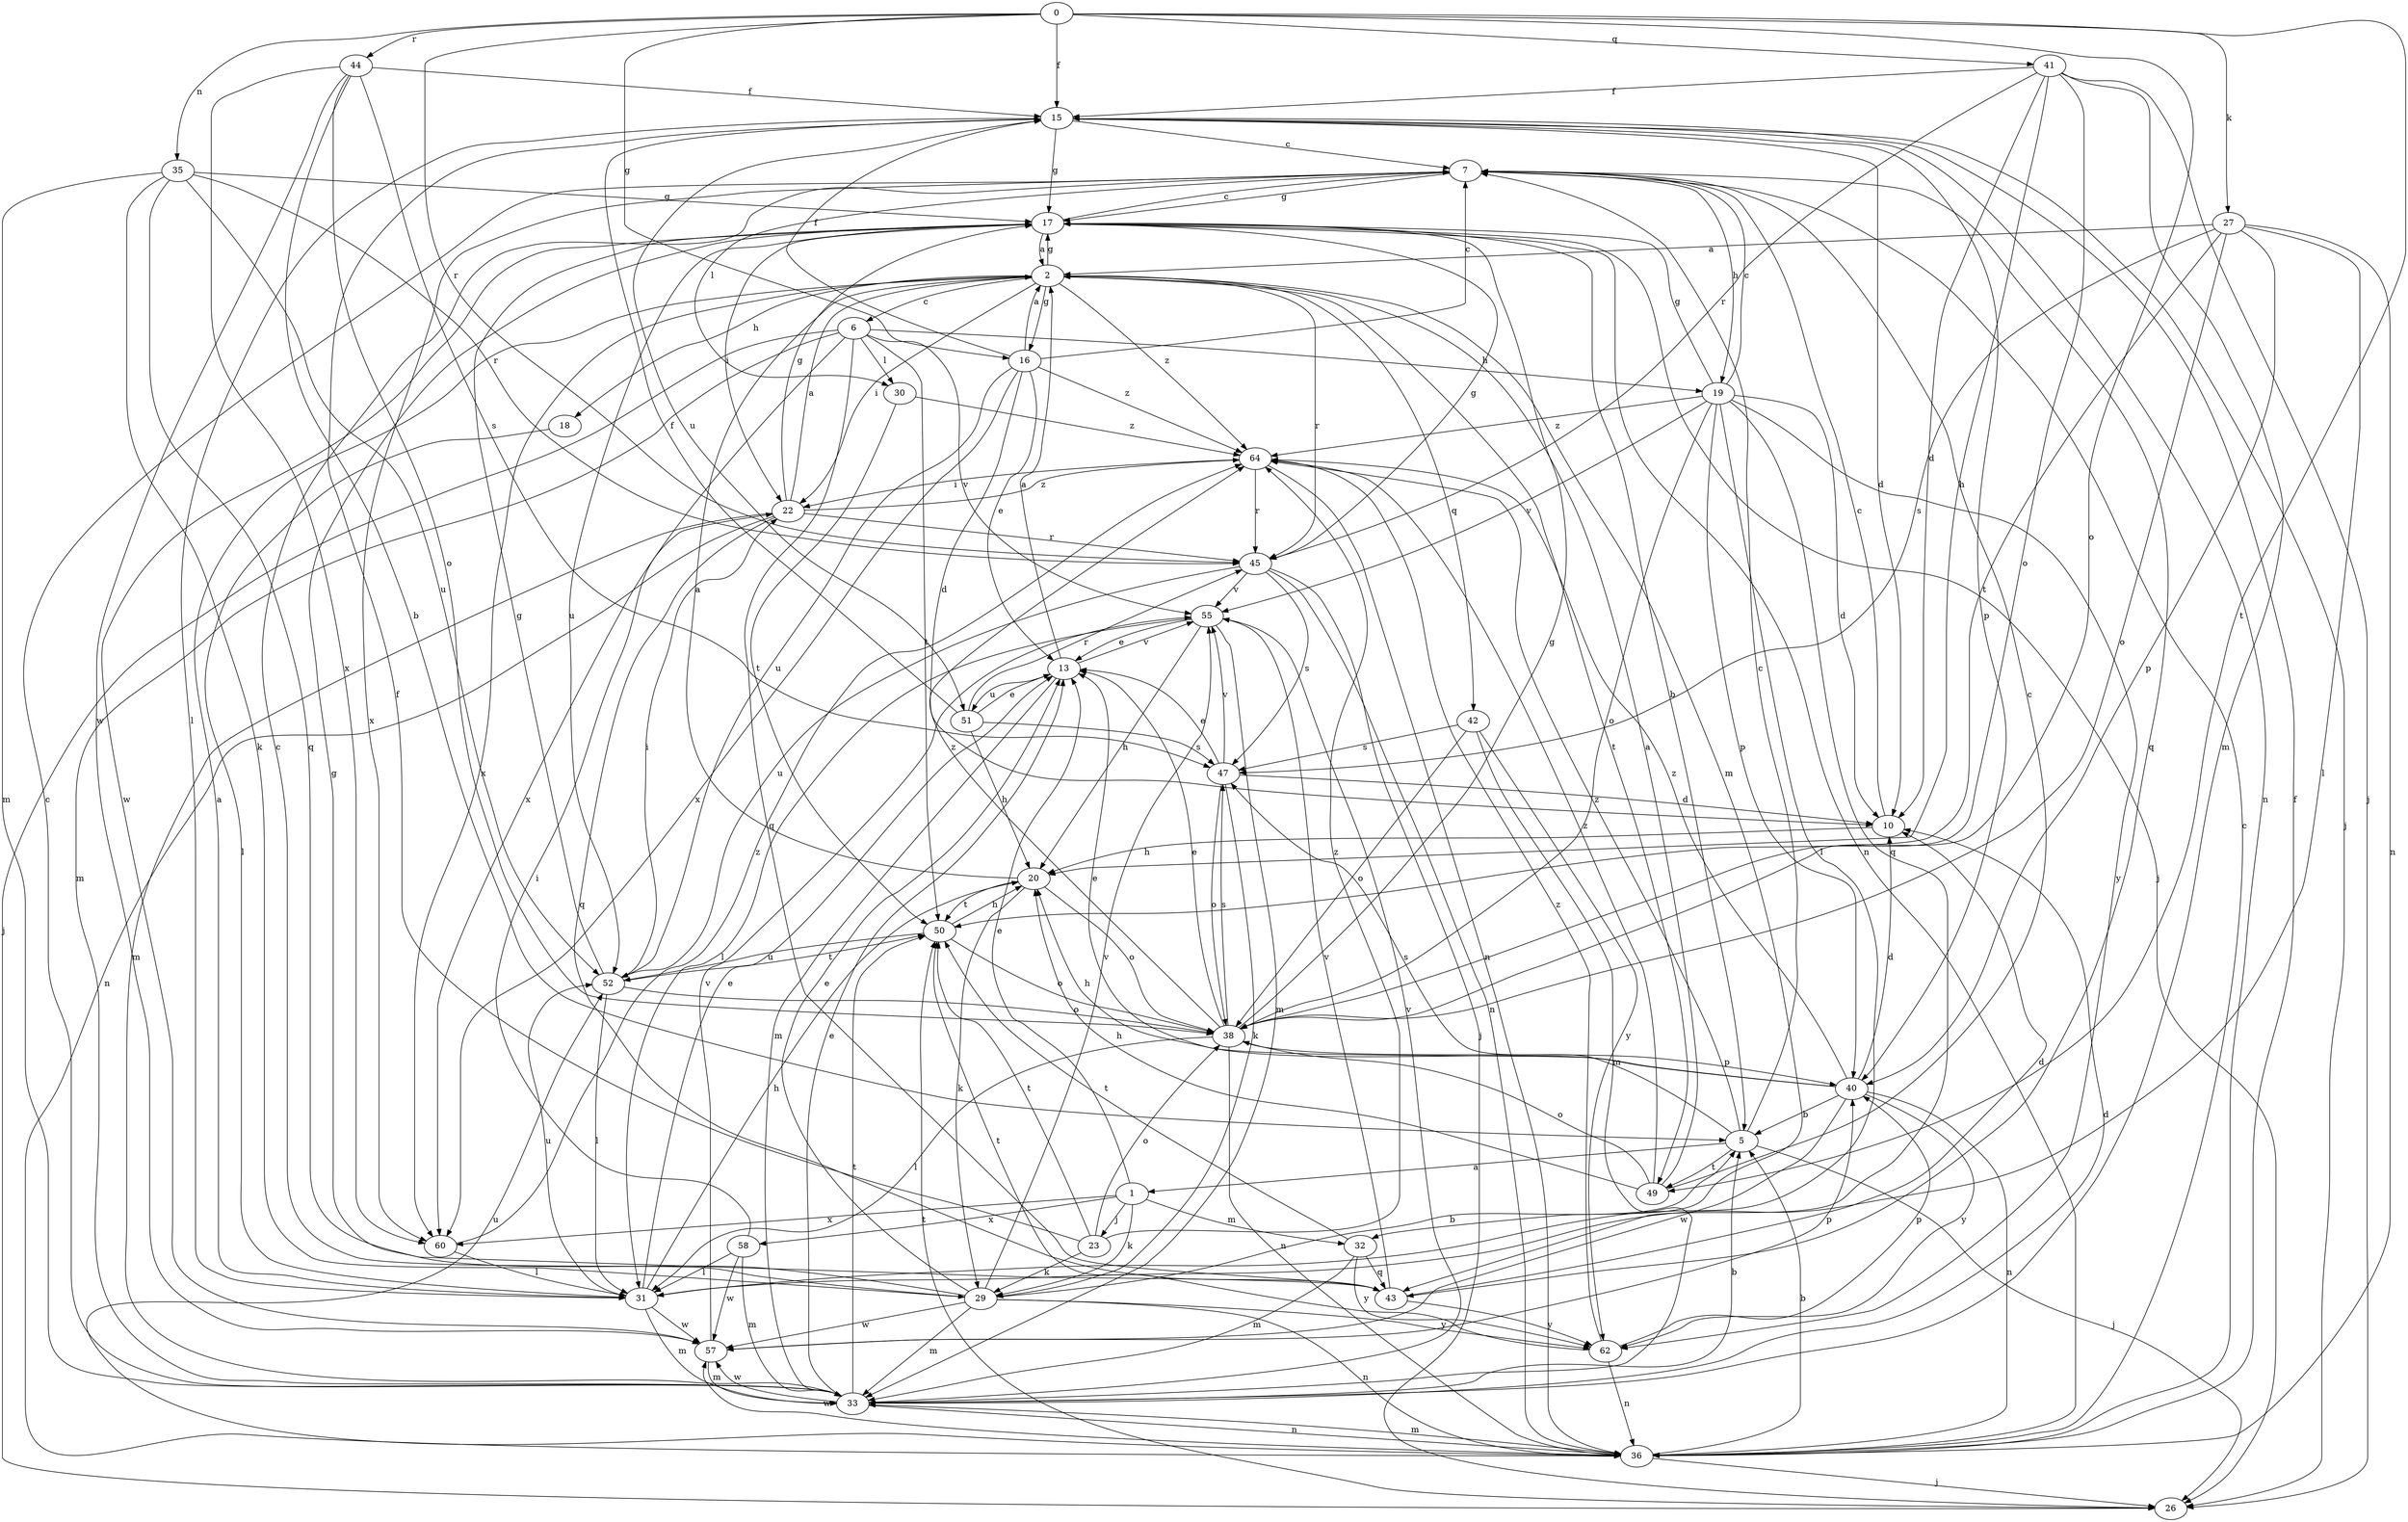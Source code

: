 strict digraph  {
0;
1;
2;
5;
6;
7;
10;
13;
15;
16;
17;
18;
19;
20;
22;
23;
26;
27;
29;
30;
31;
32;
33;
35;
36;
38;
40;
41;
42;
43;
44;
45;
47;
49;
50;
51;
52;
55;
57;
58;
60;
62;
64;
0 -> 15  [label=f];
0 -> 16  [label=g];
0 -> 27  [label=k];
0 -> 35  [label=n];
0 -> 38  [label=o];
0 -> 41  [label=q];
0 -> 44  [label=r];
0 -> 45  [label=r];
0 -> 49  [label=t];
1 -> 13  [label=e];
1 -> 23  [label=j];
1 -> 29  [label=k];
1 -> 32  [label=m];
1 -> 58  [label=x];
1 -> 60  [label=x];
2 -> 6  [label=c];
2 -> 16  [label=g];
2 -> 17  [label=g];
2 -> 18  [label=h];
2 -> 22  [label=i];
2 -> 32  [label=m];
2 -> 42  [label=q];
2 -> 45  [label=r];
2 -> 49  [label=t];
2 -> 60  [label=x];
2 -> 64  [label=z];
5 -> 1  [label=a];
5 -> 7  [label=c];
5 -> 26  [label=j];
5 -> 47  [label=s];
5 -> 49  [label=t];
5 -> 64  [label=z];
6 -> 19  [label=h];
6 -> 26  [label=j];
6 -> 30  [label=l];
6 -> 33  [label=m];
6 -> 43  [label=q];
6 -> 50  [label=t];
6 -> 55  [label=v];
6 -> 60  [label=x];
7 -> 17  [label=g];
7 -> 19  [label=h];
7 -> 30  [label=l];
7 -> 43  [label=q];
7 -> 60  [label=x];
10 -> 7  [label=c];
10 -> 20  [label=h];
13 -> 2  [label=a];
13 -> 33  [label=m];
13 -> 51  [label=u];
13 -> 55  [label=v];
15 -> 7  [label=c];
15 -> 10  [label=d];
15 -> 17  [label=g];
15 -> 26  [label=j];
15 -> 31  [label=l];
15 -> 36  [label=n];
15 -> 40  [label=p];
15 -> 51  [label=u];
16 -> 2  [label=a];
16 -> 7  [label=c];
16 -> 10  [label=d];
16 -> 13  [label=e];
16 -> 15  [label=f];
16 -> 52  [label=u];
16 -> 60  [label=x];
16 -> 64  [label=z];
17 -> 2  [label=a];
17 -> 5  [label=b];
17 -> 7  [label=c];
17 -> 22  [label=i];
17 -> 26  [label=j];
17 -> 36  [label=n];
17 -> 52  [label=u];
17 -> 57  [label=w];
18 -> 31  [label=l];
19 -> 7  [label=c];
19 -> 10  [label=d];
19 -> 17  [label=g];
19 -> 31  [label=l];
19 -> 38  [label=o];
19 -> 40  [label=p];
19 -> 43  [label=q];
19 -> 55  [label=v];
19 -> 62  [label=y];
19 -> 64  [label=z];
20 -> 2  [label=a];
20 -> 29  [label=k];
20 -> 38  [label=o];
20 -> 50  [label=t];
22 -> 2  [label=a];
22 -> 17  [label=g];
22 -> 33  [label=m];
22 -> 36  [label=n];
22 -> 43  [label=q];
22 -> 45  [label=r];
22 -> 64  [label=z];
23 -> 15  [label=f];
23 -> 29  [label=k];
23 -> 38  [label=o];
23 -> 50  [label=t];
23 -> 64  [label=z];
26 -> 50  [label=t];
27 -> 2  [label=a];
27 -> 31  [label=l];
27 -> 36  [label=n];
27 -> 38  [label=o];
27 -> 40  [label=p];
27 -> 47  [label=s];
27 -> 50  [label=t];
29 -> 5  [label=b];
29 -> 7  [label=c];
29 -> 13  [label=e];
29 -> 17  [label=g];
29 -> 33  [label=m];
29 -> 36  [label=n];
29 -> 55  [label=v];
29 -> 57  [label=w];
29 -> 62  [label=y];
30 -> 50  [label=t];
30 -> 64  [label=z];
31 -> 2  [label=a];
31 -> 13  [label=e];
31 -> 20  [label=h];
31 -> 33  [label=m];
31 -> 52  [label=u];
31 -> 57  [label=w];
32 -> 33  [label=m];
32 -> 43  [label=q];
32 -> 50  [label=t];
32 -> 62  [label=y];
33 -> 5  [label=b];
33 -> 7  [label=c];
33 -> 10  [label=d];
33 -> 13  [label=e];
33 -> 36  [label=n];
33 -> 50  [label=t];
33 -> 55  [label=v];
33 -> 57  [label=w];
35 -> 17  [label=g];
35 -> 29  [label=k];
35 -> 33  [label=m];
35 -> 43  [label=q];
35 -> 45  [label=r];
35 -> 52  [label=u];
36 -> 5  [label=b];
36 -> 7  [label=c];
36 -> 15  [label=f];
36 -> 26  [label=j];
36 -> 33  [label=m];
36 -> 52  [label=u];
36 -> 57  [label=w];
38 -> 13  [label=e];
38 -> 17  [label=g];
38 -> 31  [label=l];
38 -> 36  [label=n];
38 -> 40  [label=p];
38 -> 47  [label=s];
38 -> 64  [label=z];
40 -> 5  [label=b];
40 -> 10  [label=d];
40 -> 13  [label=e];
40 -> 20  [label=h];
40 -> 36  [label=n];
40 -> 57  [label=w];
40 -> 62  [label=y];
40 -> 64  [label=z];
41 -> 10  [label=d];
41 -> 15  [label=f];
41 -> 20  [label=h];
41 -> 26  [label=j];
41 -> 33  [label=m];
41 -> 38  [label=o];
41 -> 45  [label=r];
42 -> 33  [label=m];
42 -> 38  [label=o];
42 -> 47  [label=s];
42 -> 62  [label=y];
43 -> 10  [label=d];
43 -> 55  [label=v];
43 -> 62  [label=y];
44 -> 5  [label=b];
44 -> 15  [label=f];
44 -> 38  [label=o];
44 -> 47  [label=s];
44 -> 57  [label=w];
44 -> 60  [label=x];
45 -> 17  [label=g];
45 -> 26  [label=j];
45 -> 36  [label=n];
45 -> 47  [label=s];
45 -> 52  [label=u];
45 -> 55  [label=v];
47 -> 10  [label=d];
47 -> 13  [label=e];
47 -> 29  [label=k];
47 -> 38  [label=o];
47 -> 55  [label=v];
49 -> 2  [label=a];
49 -> 7  [label=c];
49 -> 20  [label=h];
49 -> 38  [label=o];
49 -> 64  [label=z];
50 -> 20  [label=h];
50 -> 38  [label=o];
50 -> 52  [label=u];
51 -> 13  [label=e];
51 -> 15  [label=f];
51 -> 20  [label=h];
51 -> 45  [label=r];
51 -> 47  [label=s];
52 -> 17  [label=g];
52 -> 22  [label=i];
52 -> 31  [label=l];
52 -> 38  [label=o];
52 -> 50  [label=t];
55 -> 13  [label=e];
55 -> 20  [label=h];
55 -> 31  [label=l];
55 -> 33  [label=m];
57 -> 33  [label=m];
57 -> 40  [label=p];
57 -> 55  [label=v];
58 -> 22  [label=i];
58 -> 31  [label=l];
58 -> 33  [label=m];
58 -> 57  [label=w];
60 -> 31  [label=l];
60 -> 64  [label=z];
62 -> 36  [label=n];
62 -> 40  [label=p];
62 -> 50  [label=t];
62 -> 64  [label=z];
64 -> 22  [label=i];
64 -> 36  [label=n];
64 -> 45  [label=r];
}
